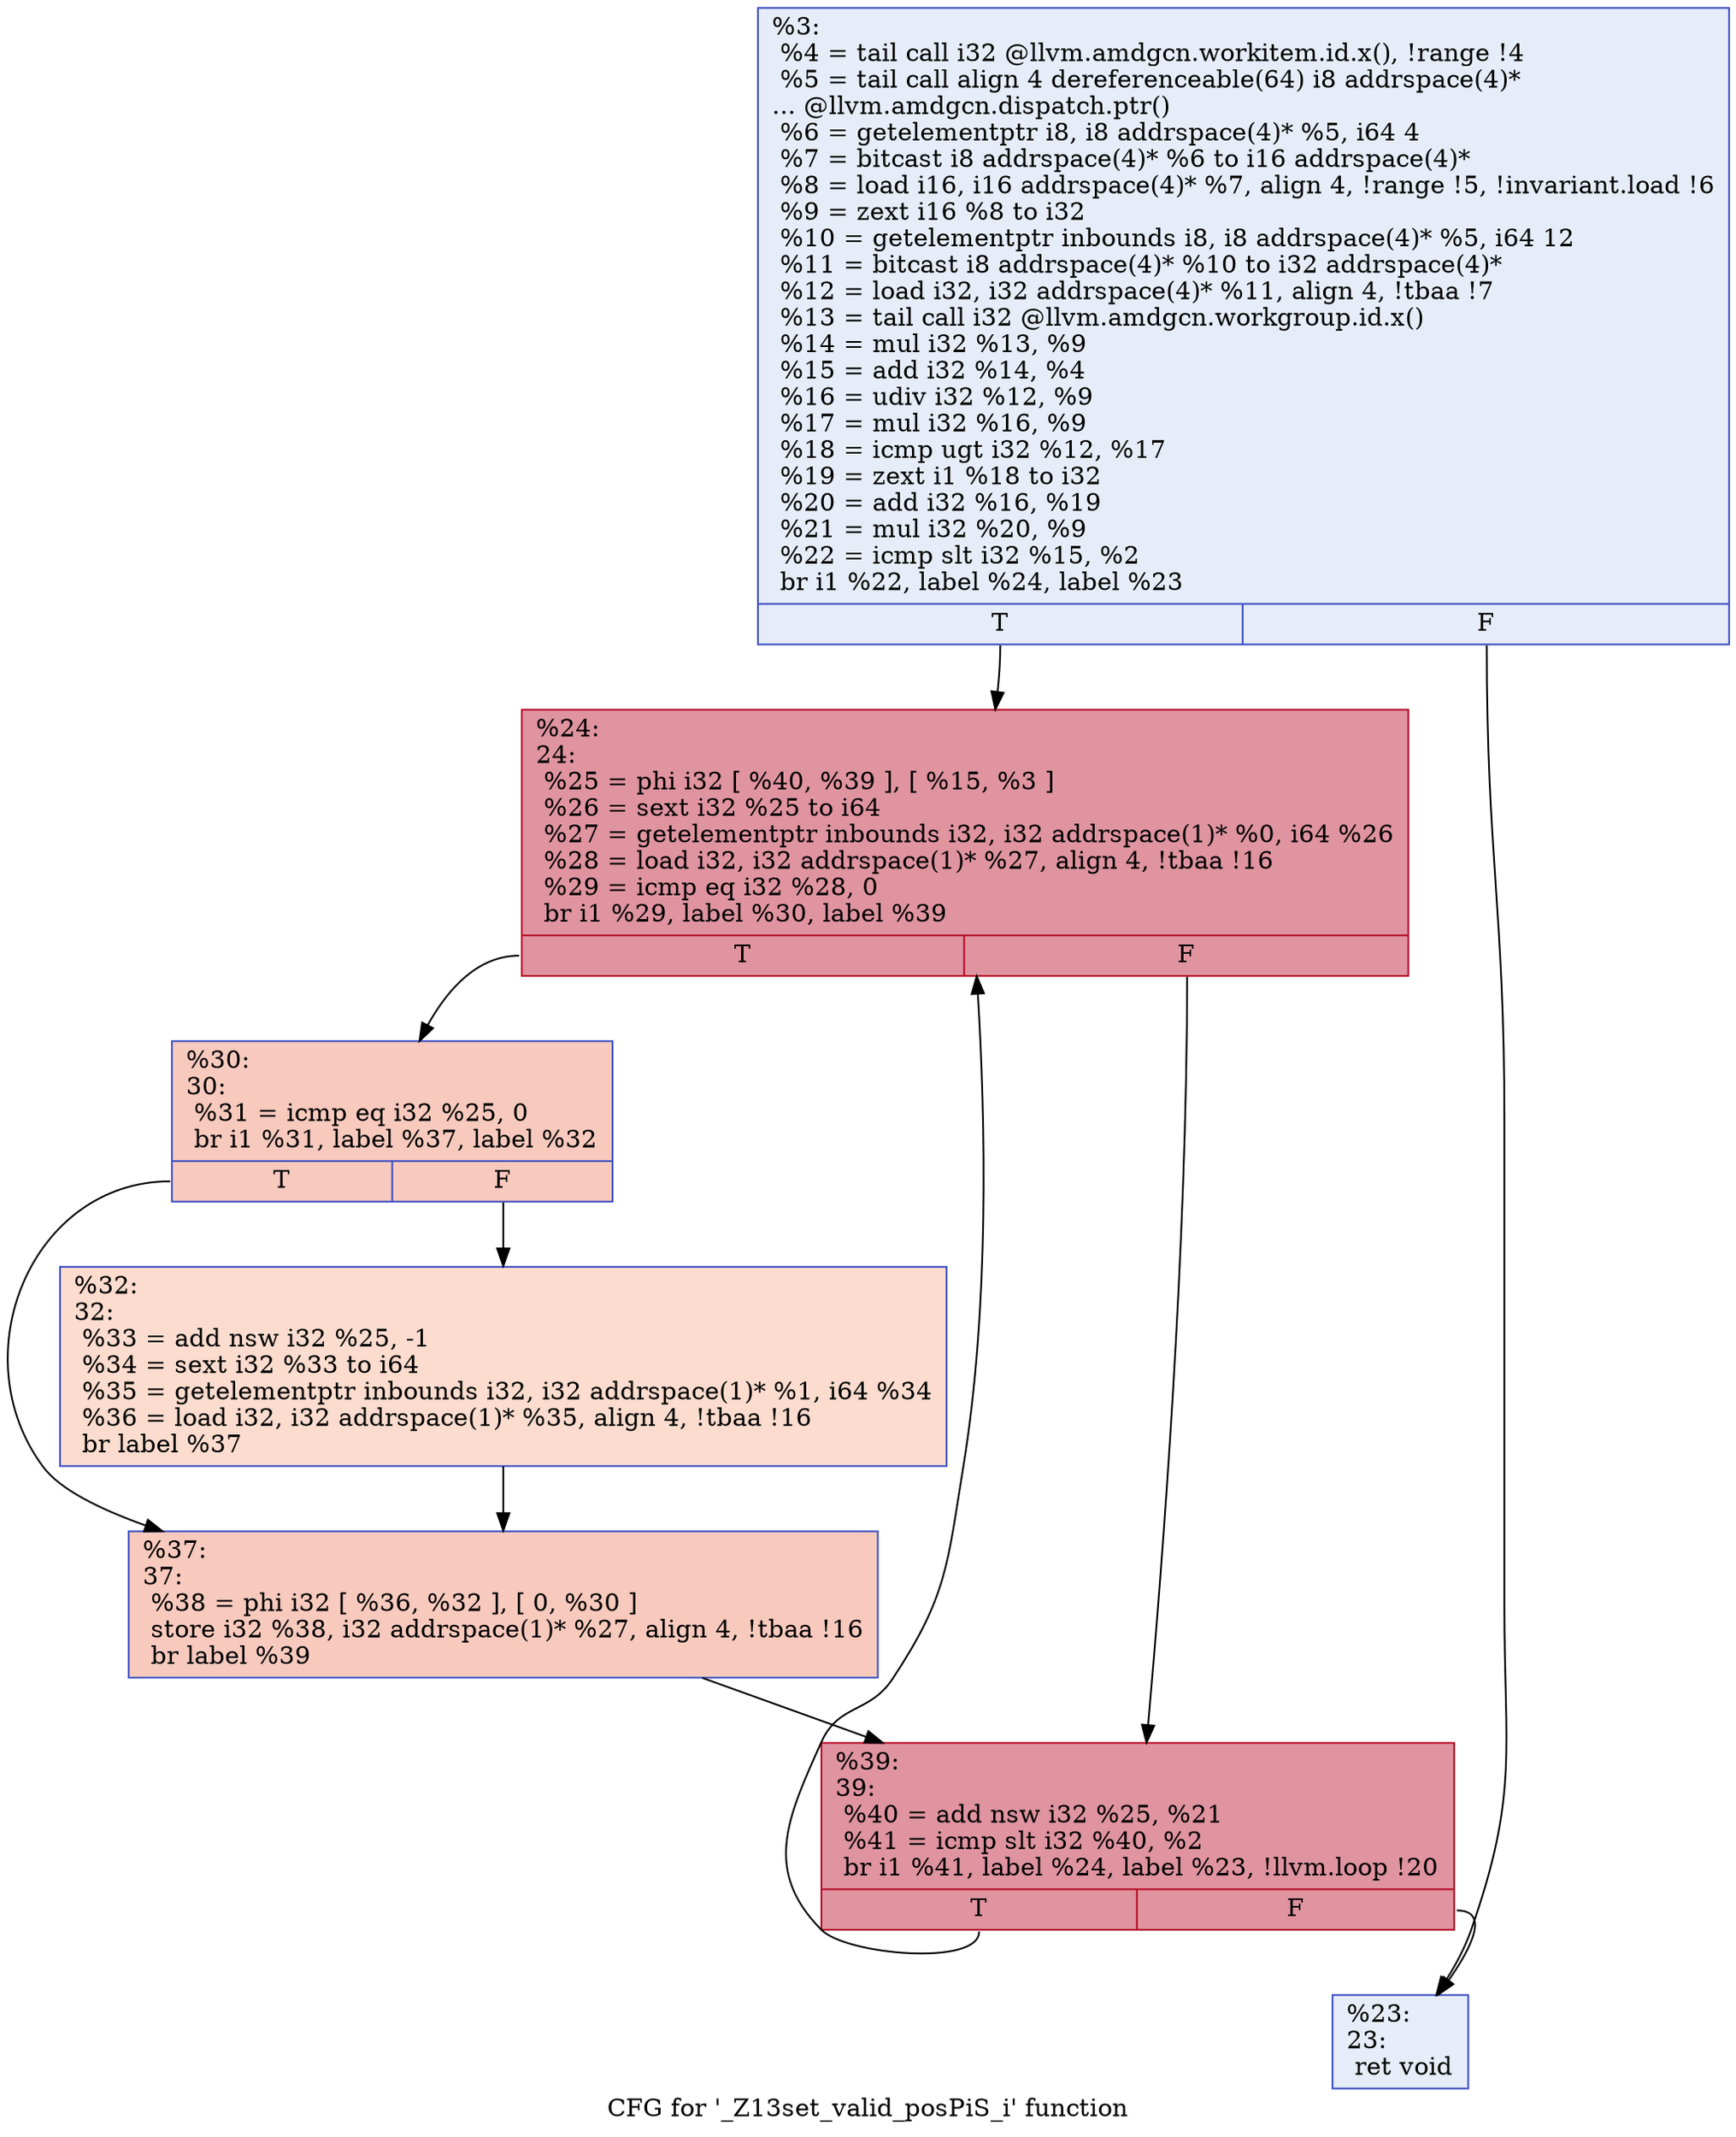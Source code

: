 digraph "CFG for '_Z13set_valid_posPiS_i' function" {
	label="CFG for '_Z13set_valid_posPiS_i' function";

	Node0x4f9e5e0 [shape=record,color="#3d50c3ff", style=filled, fillcolor="#c7d7f070",label="{%3:\l  %4 = tail call i32 @llvm.amdgcn.workitem.id.x(), !range !4\l  %5 = tail call align 4 dereferenceable(64) i8 addrspace(4)*\l... @llvm.amdgcn.dispatch.ptr()\l  %6 = getelementptr i8, i8 addrspace(4)* %5, i64 4\l  %7 = bitcast i8 addrspace(4)* %6 to i16 addrspace(4)*\l  %8 = load i16, i16 addrspace(4)* %7, align 4, !range !5, !invariant.load !6\l  %9 = zext i16 %8 to i32\l  %10 = getelementptr inbounds i8, i8 addrspace(4)* %5, i64 12\l  %11 = bitcast i8 addrspace(4)* %10 to i32 addrspace(4)*\l  %12 = load i32, i32 addrspace(4)* %11, align 4, !tbaa !7\l  %13 = tail call i32 @llvm.amdgcn.workgroup.id.x()\l  %14 = mul i32 %13, %9\l  %15 = add i32 %14, %4\l  %16 = udiv i32 %12, %9\l  %17 = mul i32 %16, %9\l  %18 = icmp ugt i32 %12, %17\l  %19 = zext i1 %18 to i32\l  %20 = add i32 %16, %19\l  %21 = mul i32 %20, %9\l  %22 = icmp slt i32 %15, %2\l  br i1 %22, label %24, label %23\l|{<s0>T|<s1>F}}"];
	Node0x4f9e5e0:s0 -> Node0x4fa0b60;
	Node0x4f9e5e0:s1 -> Node0x4fa0bf0;
	Node0x4fa0bf0 [shape=record,color="#3d50c3ff", style=filled, fillcolor="#c7d7f070",label="{%23:\l23:                                               \l  ret void\l}"];
	Node0x4fa0b60 [shape=record,color="#b70d28ff", style=filled, fillcolor="#b70d2870",label="{%24:\l24:                                               \l  %25 = phi i32 [ %40, %39 ], [ %15, %3 ]\l  %26 = sext i32 %25 to i64\l  %27 = getelementptr inbounds i32, i32 addrspace(1)* %0, i64 %26\l  %28 = load i32, i32 addrspace(1)* %27, align 4, !tbaa !16\l  %29 = icmp eq i32 %28, 0\l  br i1 %29, label %30, label %39\l|{<s0>T|<s1>F}}"];
	Node0x4fa0b60:s0 -> Node0x4fa1230;
	Node0x4fa0b60:s1 -> Node0x4fa0d80;
	Node0x4fa1230 [shape=record,color="#3d50c3ff", style=filled, fillcolor="#ef886b70",label="{%30:\l30:                                               \l  %31 = icmp eq i32 %25, 0\l  br i1 %31, label %37, label %32\l|{<s0>T|<s1>F}}"];
	Node0x4fa1230:s0 -> Node0x4fa1400;
	Node0x4fa1230:s1 -> Node0x4fa1450;
	Node0x4fa1450 [shape=record,color="#3d50c3ff", style=filled, fillcolor="#f7af9170",label="{%32:\l32:                                               \l  %33 = add nsw i32 %25, -1\l  %34 = sext i32 %33 to i64\l  %35 = getelementptr inbounds i32, i32 addrspace(1)* %1, i64 %34\l  %36 = load i32, i32 addrspace(1)* %35, align 4, !tbaa !16\l  br label %37\l}"];
	Node0x4fa1450 -> Node0x4fa1400;
	Node0x4fa1400 [shape=record,color="#3d50c3ff", style=filled, fillcolor="#ef886b70",label="{%37:\l37:                                               \l  %38 = phi i32 [ %36, %32 ], [ 0, %30 ]\l  store i32 %38, i32 addrspace(1)* %27, align 4, !tbaa !16\l  br label %39\l}"];
	Node0x4fa1400 -> Node0x4fa0d80;
	Node0x4fa0d80 [shape=record,color="#b70d28ff", style=filled, fillcolor="#b70d2870",label="{%39:\l39:                                               \l  %40 = add nsw i32 %25, %21\l  %41 = icmp slt i32 %40, %2\l  br i1 %41, label %24, label %23, !llvm.loop !20\l|{<s0>T|<s1>F}}"];
	Node0x4fa0d80:s0 -> Node0x4fa0b60;
	Node0x4fa0d80:s1 -> Node0x4fa0bf0;
}
